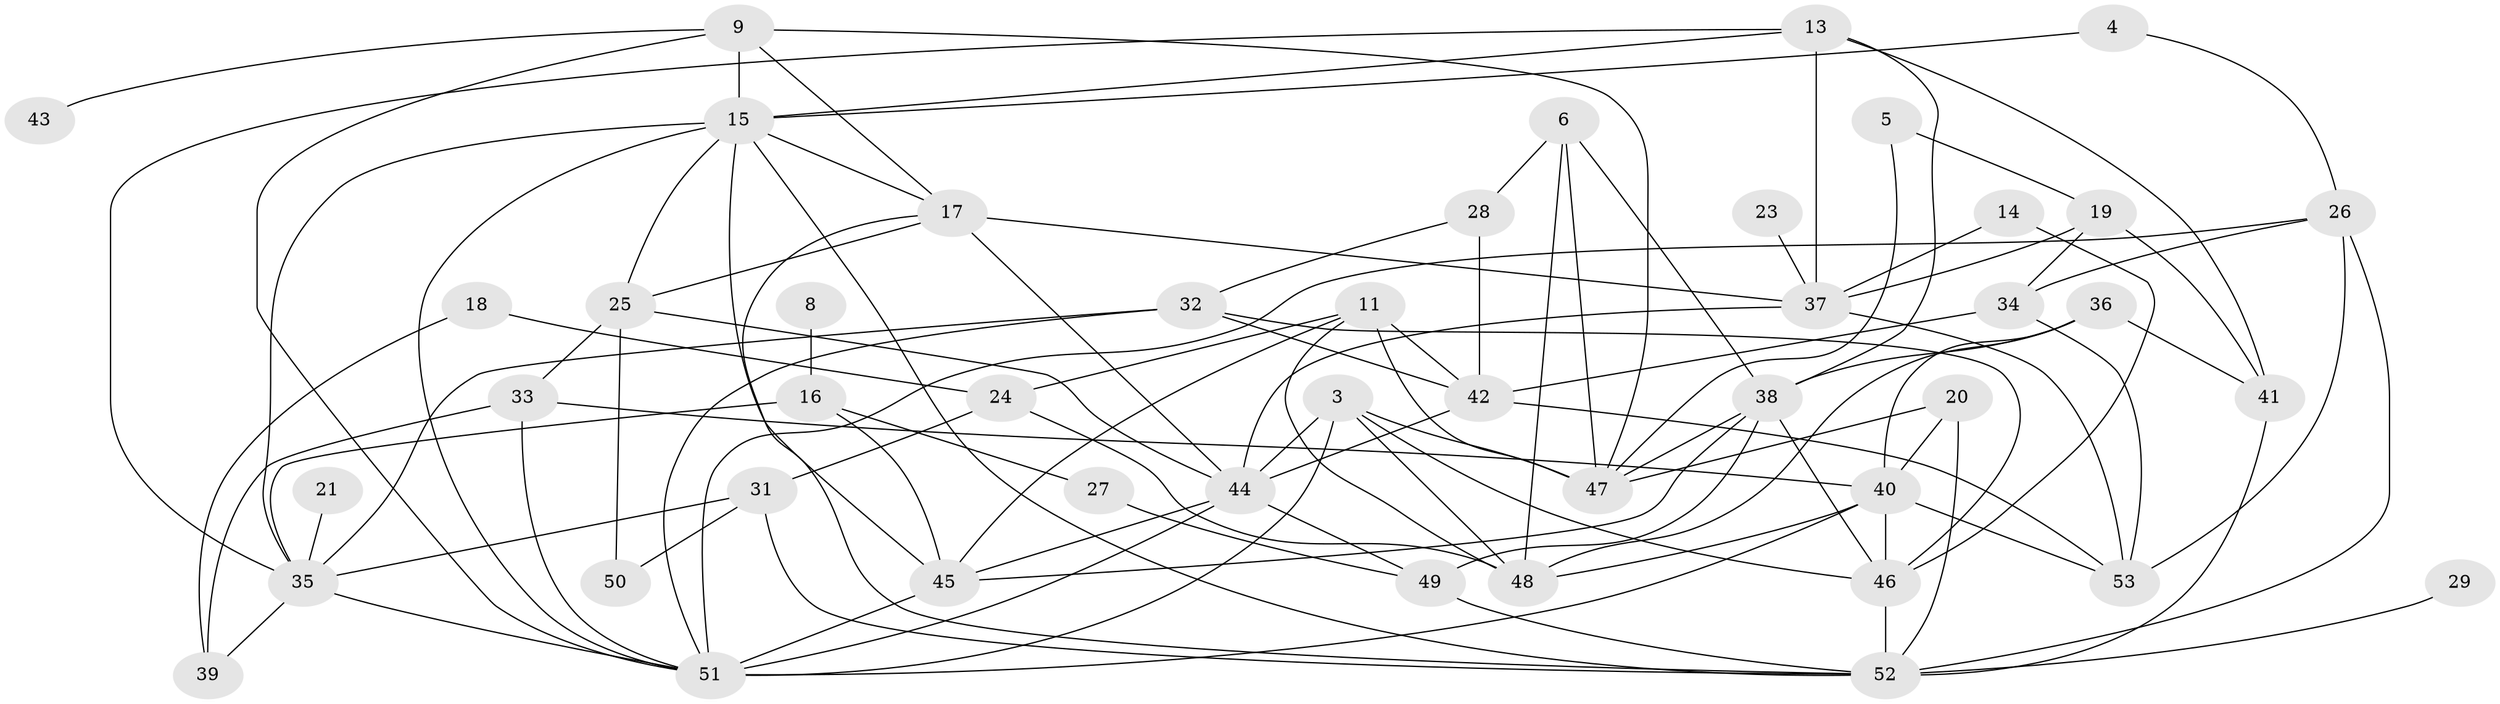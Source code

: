 // original degree distribution, {2: 0.20754716981132076, 0: 0.0660377358490566, 5: 0.14150943396226415, 3: 0.29245283018867924, 4: 0.1792452830188679, 6: 0.03773584905660377, 1: 0.0660377358490566, 7: 0.009433962264150943}
// Generated by graph-tools (version 1.1) at 2025/49/03/09/25 03:49:07]
// undirected, 46 vertices, 104 edges
graph export_dot {
graph [start="1"]
  node [color=gray90,style=filled];
  3;
  4;
  5;
  6;
  8;
  9;
  11;
  13;
  14;
  15;
  16;
  17;
  18;
  19;
  20;
  21;
  23;
  24;
  25;
  26;
  27;
  28;
  29;
  31;
  32;
  33;
  34;
  35;
  36;
  37;
  38;
  39;
  40;
  41;
  42;
  43;
  44;
  45;
  46;
  47;
  48;
  49;
  50;
  51;
  52;
  53;
  3 -- 44 [weight=1.0];
  3 -- 46 [weight=1.0];
  3 -- 47 [weight=1.0];
  3 -- 48 [weight=1.0];
  3 -- 51 [weight=1.0];
  4 -- 15 [weight=1.0];
  4 -- 26 [weight=1.0];
  5 -- 19 [weight=1.0];
  5 -- 47 [weight=1.0];
  6 -- 28 [weight=1.0];
  6 -- 38 [weight=1.0];
  6 -- 47 [weight=1.0];
  6 -- 48 [weight=1.0];
  8 -- 16 [weight=1.0];
  9 -- 15 [weight=1.0];
  9 -- 17 [weight=1.0];
  9 -- 43 [weight=1.0];
  9 -- 47 [weight=1.0];
  9 -- 51 [weight=1.0];
  11 -- 24 [weight=1.0];
  11 -- 42 [weight=2.0];
  11 -- 45 [weight=1.0];
  11 -- 47 [weight=1.0];
  11 -- 48 [weight=1.0];
  13 -- 15 [weight=1.0];
  13 -- 35 [weight=1.0];
  13 -- 37 [weight=1.0];
  13 -- 38 [weight=1.0];
  13 -- 41 [weight=1.0];
  14 -- 37 [weight=1.0];
  14 -- 46 [weight=1.0];
  15 -- 17 [weight=1.0];
  15 -- 25 [weight=1.0];
  15 -- 35 [weight=1.0];
  15 -- 45 [weight=1.0];
  15 -- 51 [weight=1.0];
  15 -- 52 [weight=1.0];
  16 -- 27 [weight=1.0];
  16 -- 35 [weight=1.0];
  16 -- 45 [weight=1.0];
  17 -- 25 [weight=1.0];
  17 -- 37 [weight=1.0];
  17 -- 44 [weight=1.0];
  17 -- 52 [weight=1.0];
  18 -- 24 [weight=1.0];
  18 -- 39 [weight=1.0];
  19 -- 34 [weight=1.0];
  19 -- 37 [weight=1.0];
  19 -- 41 [weight=1.0];
  20 -- 40 [weight=1.0];
  20 -- 47 [weight=1.0];
  20 -- 52 [weight=1.0];
  21 -- 35 [weight=1.0];
  23 -- 37 [weight=1.0];
  24 -- 31 [weight=1.0];
  24 -- 48 [weight=1.0];
  25 -- 33 [weight=1.0];
  25 -- 44 [weight=1.0];
  25 -- 50 [weight=1.0];
  26 -- 34 [weight=1.0];
  26 -- 51 [weight=1.0];
  26 -- 52 [weight=1.0];
  26 -- 53 [weight=1.0];
  27 -- 49 [weight=1.0];
  28 -- 32 [weight=1.0];
  28 -- 42 [weight=2.0];
  29 -- 52 [weight=1.0];
  31 -- 35 [weight=1.0];
  31 -- 50 [weight=1.0];
  31 -- 52 [weight=1.0];
  32 -- 35 [weight=1.0];
  32 -- 42 [weight=1.0];
  32 -- 46 [weight=1.0];
  32 -- 51 [weight=1.0];
  33 -- 39 [weight=1.0];
  33 -- 40 [weight=1.0];
  33 -- 51 [weight=1.0];
  34 -- 42 [weight=1.0];
  34 -- 53 [weight=1.0];
  35 -- 39 [weight=1.0];
  35 -- 51 [weight=1.0];
  36 -- 38 [weight=1.0];
  36 -- 40 [weight=1.0];
  36 -- 41 [weight=1.0];
  36 -- 48 [weight=1.0];
  37 -- 44 [weight=1.0];
  37 -- 53 [weight=1.0];
  38 -- 45 [weight=1.0];
  38 -- 46 [weight=1.0];
  38 -- 47 [weight=1.0];
  38 -- 49 [weight=1.0];
  40 -- 46 [weight=1.0];
  40 -- 48 [weight=1.0];
  40 -- 51 [weight=1.0];
  40 -- 53 [weight=1.0];
  41 -- 52 [weight=1.0];
  42 -- 44 [weight=1.0];
  42 -- 53 [weight=1.0];
  44 -- 45 [weight=1.0];
  44 -- 49 [weight=1.0];
  44 -- 51 [weight=1.0];
  45 -- 51 [weight=1.0];
  46 -- 52 [weight=1.0];
  49 -- 52 [weight=1.0];
}
